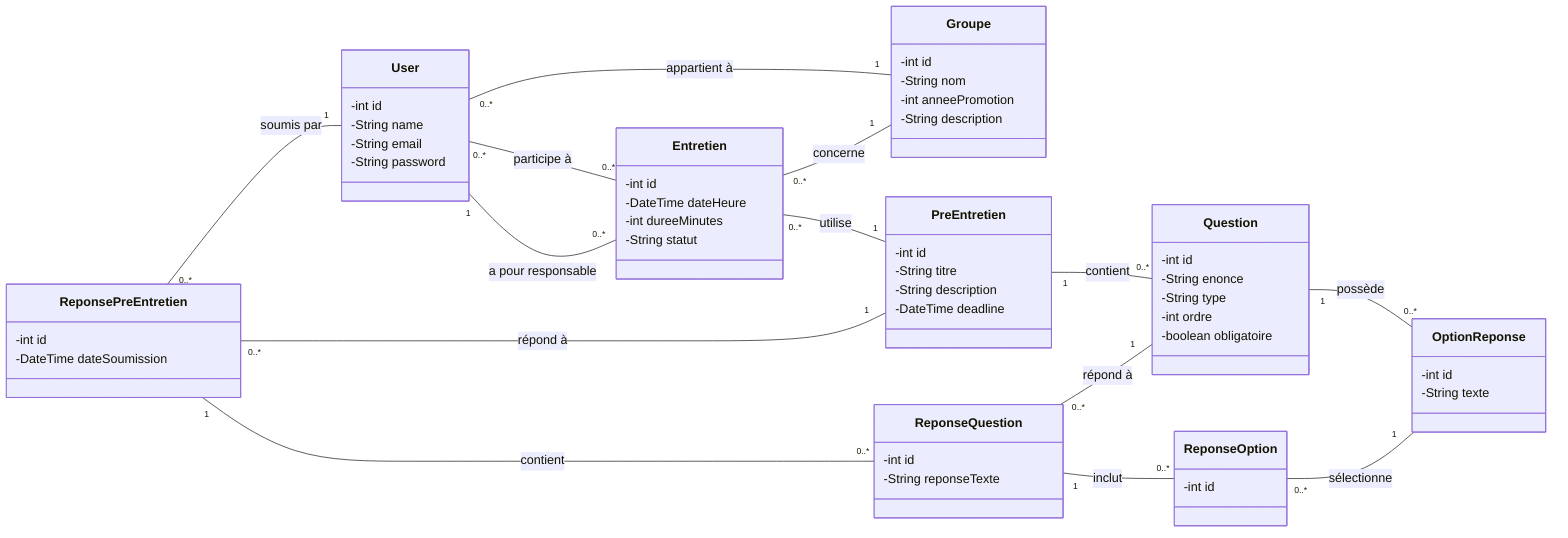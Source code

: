 classDiagram
    direction LR
    %% ===== CORE CLASSES =====
    class User {
        -int id
        -String name
        -String email
        -String password
    }
    class Groupe {
        -int id
        -String nom
        -int anneePromotion
        -String description
    }
    class PreEntretien {
        -int id
        -String titre
        -String description
        -DateTime deadline
    }
    class Question {
        -int id
        -String enonce
        -String type
        -int ordre
        -boolean obligatoire
    }
    class OptionReponse {
        -int id
        -String texte
    }
    class Entretien {
        -int id
        -DateTime dateHeure
        -int dureeMinutes
        -String statut
    }
    class ReponsePreEntretien {
        -int id
        -DateTime dateSoumission
    }
    class ReponseQuestion {
        -int id
        -String reponseTexte
    }
    class ReponseOption {
        -int id
    }
    %% ===== RELATIONSHIPS =====
    User "0..*" -- "1" Groupe : appartient à
    Entretien "0..*" -- "1" User : a pour responsable
    User "0..*" -- "0..*" Entretien : participe à
    Entretien "0..*" -- "1" Groupe : concerne
    Entretien "0..*" -- "1" PreEntretien : utilise
    PreEntretien "1" -- "0..*" Question : contient
    Question "1" -- "0..*" OptionReponse : possède
    ReponsePreEntretien "0..*" -- "1" User : soumis par
    ReponsePreEntretien "0..*" -- "1" PreEntretien : répond à
    ReponsePreEntretien "1" -- "0..*" ReponseQuestion : contient
    ReponseQuestion "0..*" -- "1" Question : répond à
    ReponseQuestion "1" -- "0..*" ReponseOption : inclut
    ReponseOption "0..*" -- "1" OptionReponse : sélectionne